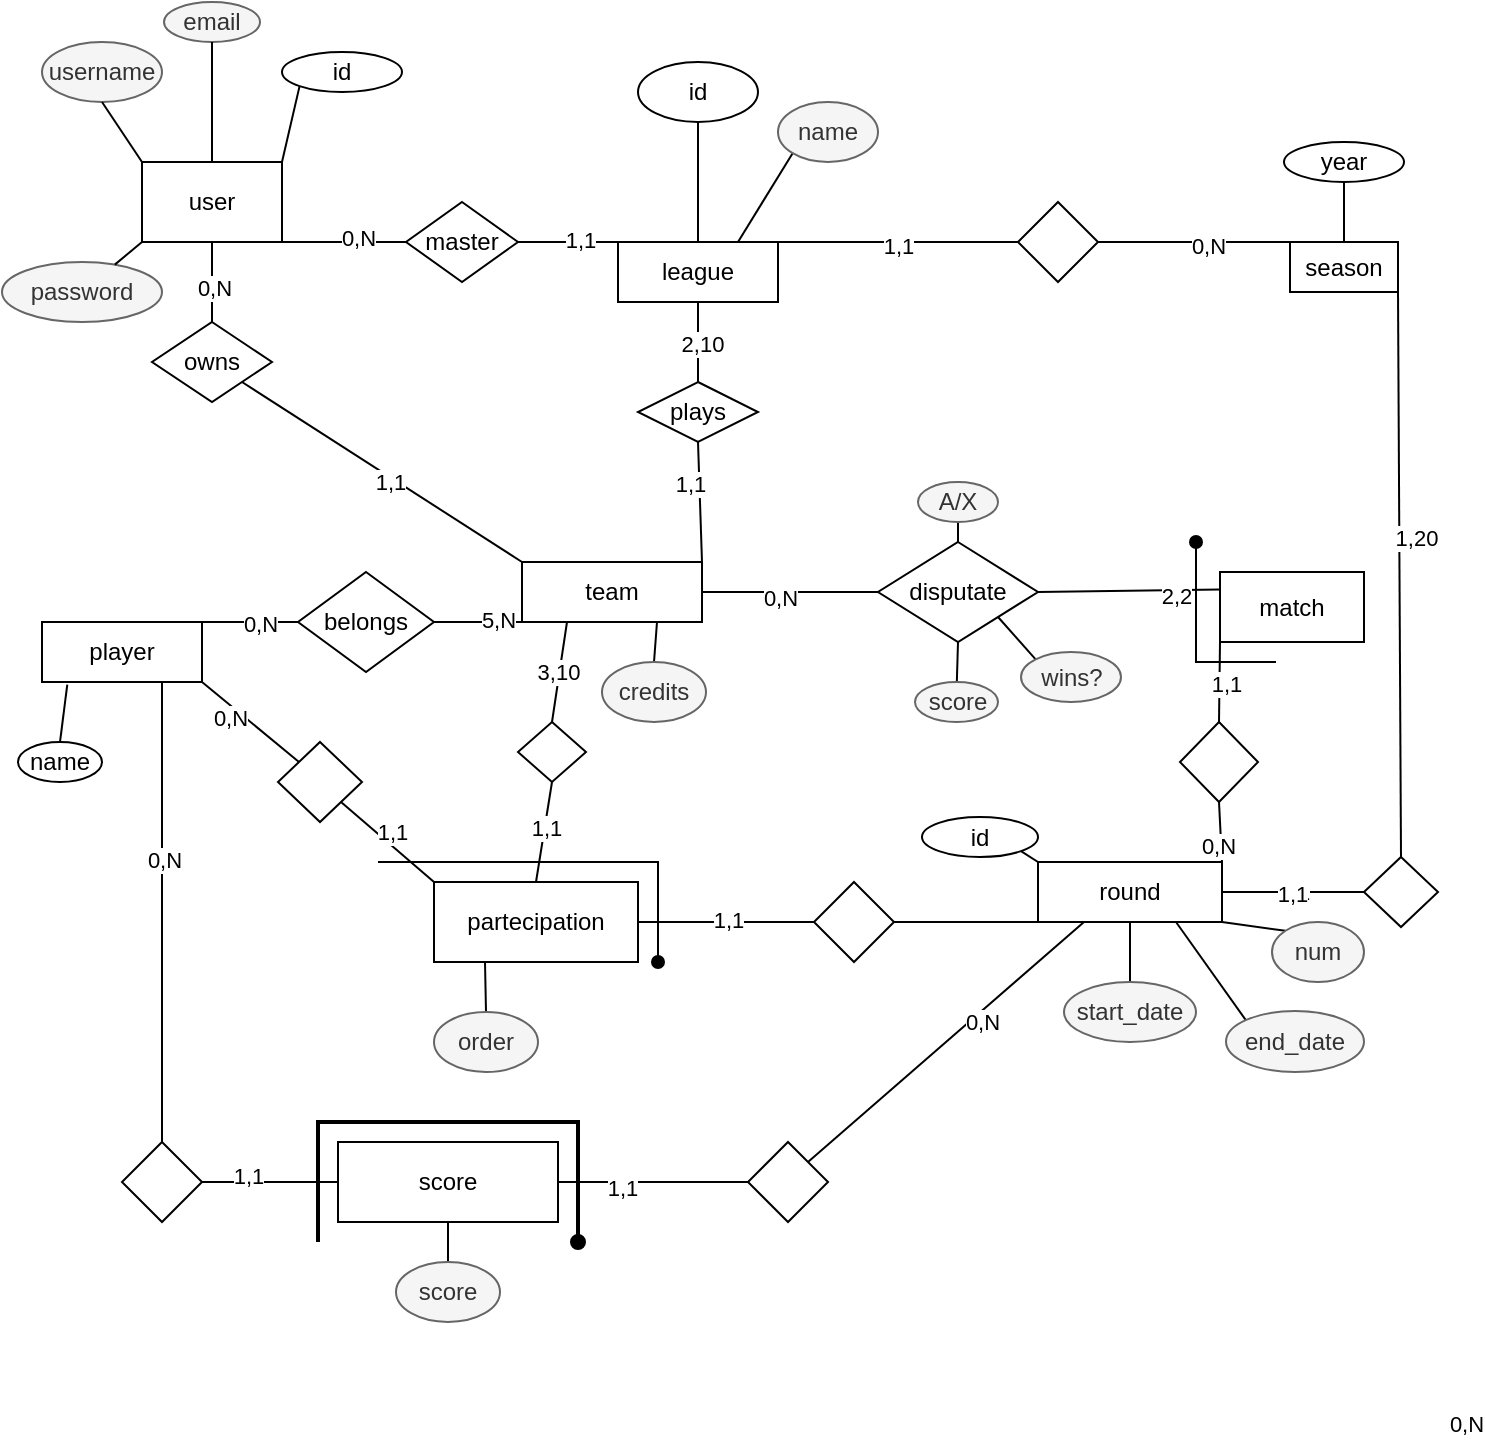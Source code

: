 <mxfile version="20.5.3" type="embed"><diagram name="Page-1" id="W3K2XkLJ724ttI-3y9i6"><mxGraphModel dx="760" dy="687" grid="1" gridSize="10" guides="1" tooltips="1" connect="1" arrows="1" fold="1" page="1" pageScale="1" pageWidth="850" pageHeight="1100" math="0" shadow="0"><root><mxCell id="0"/><mxCell id="1" parent="0"/><mxCell id="0k3YlaqSM5i2ioF7Ne2N-14" value="user" style="rounded=0;whiteSpace=wrap;html=1;" parent="1" vertex="1"><mxGeometry x="102" y="270" width="70" height="40" as="geometry"/></mxCell><mxCell id="0k3YlaqSM5i2ioF7Ne2N-60" style="rounded=0;orthogonalLoop=1;jettySize=auto;html=1;exitX=0.75;exitY=0;exitDx=0;exitDy=0;entryX=0;entryY=1;entryDx=0;entryDy=0;endArrow=none;endFill=0;" parent="1" source="0k3YlaqSM5i2ioF7Ne2N-16" target="0k3YlaqSM5i2ioF7Ne2N-59" edge="1"><mxGeometry relative="1" as="geometry"/></mxCell><mxCell id="51aXv0iK2E-C18hT-EF_-11" style="rounded=0;orthogonalLoop=1;jettySize=auto;html=1;exitX=1;exitY=0;exitDx=0;exitDy=0;entryX=0;entryY=0.5;entryDx=0;entryDy=0;endArrow=none;endFill=0;" parent="1" source="0k3YlaqSM5i2ioF7Ne2N-16" target="51aXv0iK2E-C18hT-EF_-8" edge="1"><mxGeometry relative="1" as="geometry"/></mxCell><mxCell id="51aXv0iK2E-C18hT-EF_-12" value="1,1" style="edgeLabel;html=1;align=center;verticalAlign=middle;resizable=0;points=[];" parent="51aXv0iK2E-C18hT-EF_-11" vertex="1" connectable="0"><mxGeometry x="0.003" y="-2" relative="1" as="geometry"><mxPoint as="offset"/></mxGeometry></mxCell><mxCell id="0k3YlaqSM5i2ioF7Ne2N-16" value="league" style="rounded=0;whiteSpace=wrap;html=1;" parent="1" vertex="1"><mxGeometry x="340" y="310" width="80" height="30" as="geometry"/></mxCell><mxCell id="0k3YlaqSM5i2ioF7Ne2N-17" value="username" style="ellipse;whiteSpace=wrap;html=1;fillColor=#f5f5f5;fontColor=#333333;strokeColor=#666666;" parent="1" vertex="1"><mxGeometry x="52" y="210" width="60" height="30" as="geometry"/></mxCell><mxCell id="0k3YlaqSM5i2ioF7Ne2N-19" value="" style="endArrow=none;html=1;rounded=0;exitX=0;exitY=0;exitDx=0;exitDy=0;entryX=0.5;entryY=1;entryDx=0;entryDy=0;" parent="1" source="0k3YlaqSM5i2ioF7Ne2N-14" target="0k3YlaqSM5i2ioF7Ne2N-17" edge="1"><mxGeometry width="50" height="50" relative="1" as="geometry"><mxPoint x="532" y="310" as="sourcePoint"/><mxPoint x="582" y="260" as="targetPoint"/></mxGeometry></mxCell><mxCell id="0k3YlaqSM5i2ioF7Ne2N-20" value="email" style="ellipse;whiteSpace=wrap;html=1;fillColor=#f5f5f5;fontColor=#333333;strokeColor=#666666;" parent="1" vertex="1"><mxGeometry x="113" y="190" width="48" height="20" as="geometry"/></mxCell><mxCell id="0k3YlaqSM5i2ioF7Ne2N-21" value="" style="endArrow=none;html=1;rounded=0;entryX=0.5;entryY=1;entryDx=0;entryDy=0;exitX=0.5;exitY=0;exitDx=0;exitDy=0;" parent="1" source="0k3YlaqSM5i2ioF7Ne2N-14" target="0k3YlaqSM5i2ioF7Ne2N-20" edge="1"><mxGeometry width="50" height="50" relative="1" as="geometry"><mxPoint x="682" y="380" as="sourcePoint"/><mxPoint x="672" y="360" as="targetPoint"/></mxGeometry></mxCell><mxCell id="0k3YlaqSM5i2ioF7Ne2N-22" value="password" style="ellipse;whiteSpace=wrap;html=1;fillColor=#f5f5f5;fontColor=#333333;strokeColor=#666666;" parent="1" vertex="1"><mxGeometry x="32" y="320" width="80" height="30" as="geometry"/></mxCell><mxCell id="0k3YlaqSM5i2ioF7Ne2N-23" value="" style="endArrow=none;html=1;rounded=0;entryX=0;entryY=1;entryDx=0;entryDy=0;" parent="1" source="0k3YlaqSM5i2ioF7Ne2N-22" target="0k3YlaqSM5i2ioF7Ne2N-14" edge="1"><mxGeometry width="50" height="50" relative="1" as="geometry"><mxPoint x="532" y="330" as="sourcePoint"/><mxPoint x="582" y="260" as="targetPoint"/></mxGeometry></mxCell><mxCell id="0k3YlaqSM5i2ioF7Ne2N-24" value="id" style="ellipse;whiteSpace=wrap;html=1;" parent="1" vertex="1"><mxGeometry x="172" y="215" width="60" height="20" as="geometry"/></mxCell><mxCell id="0k3YlaqSM5i2ioF7Ne2N-25" value="" style="endArrow=none;html=1;rounded=0;entryX=0;entryY=1;entryDx=0;entryDy=0;exitX=1;exitY=0;exitDx=0;exitDy=0;" parent="1" source="0k3YlaqSM5i2ioF7Ne2N-14" target="0k3YlaqSM5i2ioF7Ne2N-24" edge="1"><mxGeometry width="50" height="50" relative="1" as="geometry"><mxPoint x="210" y="270" as="sourcePoint"/><mxPoint x="582" y="260" as="targetPoint"/></mxGeometry></mxCell><mxCell id="0k3YlaqSM5i2ioF7Ne2N-26" value="id" style="ellipse;whiteSpace=wrap;html=1;" parent="1" vertex="1"><mxGeometry x="350" y="220" width="60" height="30" as="geometry"/></mxCell><mxCell id="0k3YlaqSM5i2ioF7Ne2N-27" value="" style="endArrow=none;html=1;rounded=0;exitX=0.5;exitY=0;exitDx=0;exitDy=0;entryX=0.5;entryY=1;entryDx=0;entryDy=0;" parent="1" source="0k3YlaqSM5i2ioF7Ne2N-16" target="0k3YlaqSM5i2ioF7Ne2N-26" edge="1"><mxGeometry width="50" height="50" relative="1" as="geometry"><mxPoint x="532" y="310" as="sourcePoint"/><mxPoint x="582" y="260" as="targetPoint"/></mxGeometry></mxCell><mxCell id="0k3YlaqSM5i2ioF7Ne2N-28" value="master" style="rhombus;whiteSpace=wrap;html=1;" parent="1" vertex="1"><mxGeometry x="234" y="290" width="56" height="40" as="geometry"/></mxCell><mxCell id="0k3YlaqSM5i2ioF7Ne2N-29" value="" style="endArrow=none;html=1;rounded=0;exitX=0;exitY=0;exitDx=0;exitDy=0;entryX=1;entryY=0.5;entryDx=0;entryDy=0;" parent="1" source="0k3YlaqSM5i2ioF7Ne2N-16" target="0k3YlaqSM5i2ioF7Ne2N-28" edge="1"><mxGeometry width="50" height="50" relative="1" as="geometry"><mxPoint x="442" y="310" as="sourcePoint"/><mxPoint x="300" y="315" as="targetPoint"/></mxGeometry></mxCell><mxCell id="0k3YlaqSM5i2ioF7Ne2N-30" value="1,1" style="edgeLabel;html=1;align=center;verticalAlign=middle;resizable=0;points=[];" parent="0k3YlaqSM5i2ioF7Ne2N-29" vertex="1" connectable="0"><mxGeometry x="-0.237" y="-1" relative="1" as="geometry"><mxPoint as="offset"/></mxGeometry></mxCell><mxCell id="0k3YlaqSM5i2ioF7Ne2N-31" value="" style="endArrow=none;html=1;rounded=0;entryX=0;entryY=0.5;entryDx=0;entryDy=0;exitX=1;exitY=1;exitDx=0;exitDy=0;" parent="1" source="0k3YlaqSM5i2ioF7Ne2N-14" target="0k3YlaqSM5i2ioF7Ne2N-28" edge="1"><mxGeometry width="50" height="50" relative="1" as="geometry"><mxPoint x="612" y="380" as="sourcePoint"/><mxPoint x="492" y="260" as="targetPoint"/></mxGeometry></mxCell><mxCell id="0k3YlaqSM5i2ioF7Ne2N-32" value="0,N" style="edgeLabel;html=1;align=center;verticalAlign=middle;resizable=0;points=[];" parent="0k3YlaqSM5i2ioF7Ne2N-31" vertex="1" connectable="0"><mxGeometry x="0.229" y="2" relative="1" as="geometry"><mxPoint as="offset"/></mxGeometry></mxCell><mxCell id="0k3YlaqSM5i2ioF7Ne2N-34" value="owns" style="rhombus;whiteSpace=wrap;html=1;" parent="1" vertex="1"><mxGeometry x="107" y="350" width="60" height="40" as="geometry"/></mxCell><mxCell id="0k3YlaqSM5i2ioF7Ne2N-36" value="" style="endArrow=none;html=1;rounded=0;exitX=0.5;exitY=0;exitDx=0;exitDy=0;entryX=0.5;entryY=1;entryDx=0;entryDy=0;" parent="1" source="0k3YlaqSM5i2ioF7Ne2N-34" target="0k3YlaqSM5i2ioF7Ne2N-14" edge="1"><mxGeometry width="50" height="50" relative="1" as="geometry"><mxPoint x="442" y="310" as="sourcePoint"/><mxPoint x="492" y="260" as="targetPoint"/></mxGeometry></mxCell><mxCell id="0k3YlaqSM5i2ioF7Ne2N-38" value="0,N" style="edgeLabel;html=1;align=center;verticalAlign=middle;resizable=0;points=[];" parent="0k3YlaqSM5i2ioF7Ne2N-36" vertex="1" connectable="0"><mxGeometry x="-0.152" y="-1" relative="1" as="geometry"><mxPoint as="offset"/></mxGeometry></mxCell><mxCell id="0k3YlaqSM5i2ioF7Ne2N-48" style="rounded=0;orthogonalLoop=1;jettySize=auto;html=1;exitX=0;exitY=1;exitDx=0;exitDy=0;entryX=1;entryY=0.5;entryDx=0;entryDy=0;endArrow=none;endFill=0;" parent="1" source="0k3YlaqSM5i2ioF7Ne2N-39" target="0k3YlaqSM5i2ioF7Ne2N-45" edge="1"><mxGeometry relative="1" as="geometry"/></mxCell><mxCell id="0k3YlaqSM5i2ioF7Ne2N-49" value="5,N" style="edgeLabel;html=1;align=center;verticalAlign=middle;resizable=0;points=[];" parent="0k3YlaqSM5i2ioF7Ne2N-48" vertex="1" connectable="0"><mxGeometry x="-0.431" y="-1" relative="1" as="geometry"><mxPoint as="offset"/></mxGeometry></mxCell><mxCell id="0k3YlaqSM5i2ioF7Ne2N-53" style="rounded=0;orthogonalLoop=1;jettySize=auto;html=1;exitX=1;exitY=0;exitDx=0;exitDy=0;entryX=0.5;entryY=1;entryDx=0;entryDy=0;endArrow=none;endFill=0;" parent="1" source="0k3YlaqSM5i2ioF7Ne2N-39" target="0k3YlaqSM5i2ioF7Ne2N-52" edge="1"><mxGeometry relative="1" as="geometry"/></mxCell><mxCell id="0k3YlaqSM5i2ioF7Ne2N-54" value="1,1" style="edgeLabel;html=1;align=center;verticalAlign=middle;resizable=0;points=[];" parent="0k3YlaqSM5i2ioF7Ne2N-53" vertex="1" connectable="0"><mxGeometry x="0.323" y="5" relative="1" as="geometry"><mxPoint as="offset"/></mxGeometry></mxCell><mxCell id="0k3YlaqSM5i2ioF7Ne2N-90" style="rounded=0;orthogonalLoop=1;jettySize=auto;html=1;exitX=1;exitY=0.5;exitDx=0;exitDy=0;entryX=0;entryY=0.5;entryDx=0;entryDy=0;endArrow=none;endFill=0;" parent="1" source="0k3YlaqSM5i2ioF7Ne2N-39" target="0k3YlaqSM5i2ioF7Ne2N-89" edge="1"><mxGeometry relative="1" as="geometry"/></mxCell><mxCell id="0k3YlaqSM5i2ioF7Ne2N-93" value="0,N" style="edgeLabel;html=1;align=center;verticalAlign=middle;resizable=0;points=[];" parent="0k3YlaqSM5i2ioF7Ne2N-90" vertex="1" connectable="0"><mxGeometry x="-0.108" y="-3" relative="1" as="geometry"><mxPoint as="offset"/></mxGeometry></mxCell><mxCell id="0k3YlaqSM5i2ioF7Ne2N-39" value="team" style="rounded=0;whiteSpace=wrap;html=1;" parent="1" vertex="1"><mxGeometry x="292" y="470" width="90" height="30" as="geometry"/></mxCell><mxCell id="0k3YlaqSM5i2ioF7Ne2N-41" style="rounded=0;orthogonalLoop=1;jettySize=auto;html=1;exitX=1;exitY=1;exitDx=0;exitDy=0;entryX=0;entryY=0;entryDx=0;entryDy=0;endArrow=none;endFill=0;" parent="1" source="0k3YlaqSM5i2ioF7Ne2N-34" target="0k3YlaqSM5i2ioF7Ne2N-39" edge="1"><mxGeometry relative="1" as="geometry"/></mxCell><mxCell id="XBQzfGObYNGPcjXmQbU3-1" value="1,1" style="edgeLabel;html=1;align=center;verticalAlign=middle;resizable=0;points=[];" parent="0k3YlaqSM5i2ioF7Ne2N-41" vertex="1" connectable="0"><mxGeometry x="0.065" y="-2" relative="1" as="geometry"><mxPoint as="offset"/></mxGeometry></mxCell><mxCell id="0k3YlaqSM5i2ioF7Ne2N-46" style="rounded=0;orthogonalLoop=1;jettySize=auto;html=1;exitX=1;exitY=0;exitDx=0;exitDy=0;entryX=0;entryY=0.5;entryDx=0;entryDy=0;endArrow=none;endFill=0;" parent="1" source="0k3YlaqSM5i2ioF7Ne2N-42" target="0k3YlaqSM5i2ioF7Ne2N-45" edge="1"><mxGeometry relative="1" as="geometry"/></mxCell><mxCell id="0k3YlaqSM5i2ioF7Ne2N-47" value="0,N" style="edgeLabel;html=1;align=center;verticalAlign=middle;resizable=0;points=[];" parent="0k3YlaqSM5i2ioF7Ne2N-46" vertex="1" connectable="0"><mxGeometry x="0.189" y="-1" relative="1" as="geometry"><mxPoint as="offset"/></mxGeometry></mxCell><mxCell id="0k3YlaqSM5i2ioF7Ne2N-42" value="player" style="rounded=0;whiteSpace=wrap;html=1;" parent="1" vertex="1"><mxGeometry x="52" y="500" width="80" height="30" as="geometry"/></mxCell><mxCell id="0k3YlaqSM5i2ioF7Ne2N-43" value="name" style="ellipse;whiteSpace=wrap;html=1;fontColor=#000000;fillColor=#FFFFFF;" parent="1" vertex="1"><mxGeometry x="40" y="560" width="42" height="20" as="geometry"/></mxCell><mxCell id="0k3YlaqSM5i2ioF7Ne2N-44" style="rounded=0;orthogonalLoop=1;jettySize=auto;html=1;exitX=0.5;exitY=0;exitDx=0;exitDy=0;entryX=0.158;entryY=1.043;entryDx=0;entryDy=0;entryPerimeter=0;endArrow=none;endFill=0;" parent="1" source="0k3YlaqSM5i2ioF7Ne2N-43" target="0k3YlaqSM5i2ioF7Ne2N-42" edge="1"><mxGeometry relative="1" as="geometry"/></mxCell><mxCell id="0k3YlaqSM5i2ioF7Ne2N-45" value="belongs" style="rhombus;whiteSpace=wrap;html=1;" parent="1" vertex="1"><mxGeometry x="180" y="475" width="68" height="50" as="geometry"/></mxCell><mxCell id="0k3YlaqSM5i2ioF7Ne2N-55" style="rounded=0;orthogonalLoop=1;jettySize=auto;html=1;exitX=0.5;exitY=0;exitDx=0;exitDy=0;entryX=0.5;entryY=1;entryDx=0;entryDy=0;endArrow=none;endFill=0;" parent="1" source="0k3YlaqSM5i2ioF7Ne2N-52" target="0k3YlaqSM5i2ioF7Ne2N-16" edge="1"><mxGeometry relative="1" as="geometry"/></mxCell><mxCell id="0k3YlaqSM5i2ioF7Ne2N-56" value="2,10" style="edgeLabel;html=1;align=center;verticalAlign=middle;resizable=0;points=[];" parent="0k3YlaqSM5i2ioF7Ne2N-55" vertex="1" connectable="0"><mxGeometry x="-0.028" y="-2" relative="1" as="geometry"><mxPoint as="offset"/></mxGeometry></mxCell><mxCell id="0k3YlaqSM5i2ioF7Ne2N-52" value="plays" style="rhombus;whiteSpace=wrap;html=1;" parent="1" vertex="1"><mxGeometry x="350" y="380" width="60" height="30" as="geometry"/></mxCell><mxCell id="0k3YlaqSM5i2ioF7Ne2N-59" value="name" style="ellipse;whiteSpace=wrap;html=1;fillColor=#f5f5f5;strokeColor=#666666;fontColor=#333333;" parent="1" vertex="1"><mxGeometry x="420" y="240" width="50" height="30" as="geometry"/></mxCell><mxCell id="0k3YlaqSM5i2ioF7Ne2N-64" style="rounded=0;orthogonalLoop=1;jettySize=auto;html=1;exitX=0;exitY=0;exitDx=0;exitDy=0;entryX=1;entryY=1;entryDx=0;entryDy=0;endArrow=none;endFill=0;" parent="1" source="0k3YlaqSM5i2ioF7Ne2N-62" target="0k3YlaqSM5i2ioF7Ne2N-63" edge="1"><mxGeometry relative="1" as="geometry"/></mxCell><mxCell id="0k3YlaqSM5i2ioF7Ne2N-66" style="rounded=0;orthogonalLoop=1;jettySize=auto;html=1;exitX=0.5;exitY=1;exitDx=0;exitDy=0;entryX=0.5;entryY=0;entryDx=0;entryDy=0;endArrow=none;endFill=0;" parent="1" source="0k3YlaqSM5i2ioF7Ne2N-62" target="0k3YlaqSM5i2ioF7Ne2N-65" edge="1"><mxGeometry relative="1" as="geometry"/></mxCell><mxCell id="0k3YlaqSM5i2ioF7Ne2N-96" style="rounded=0;orthogonalLoop=1;jettySize=auto;html=1;exitX=1;exitY=0;exitDx=0;exitDy=0;entryX=0.5;entryY=1;entryDx=0;entryDy=0;endArrow=none;endFill=0;" parent="1" source="0k3YlaqSM5i2ioF7Ne2N-62" target="0k3YlaqSM5i2ioF7Ne2N-94" edge="1"><mxGeometry relative="1" as="geometry"/></mxCell><mxCell id="0k3YlaqSM5i2ioF7Ne2N-97" value="0,N" style="edgeLabel;html=1;align=center;verticalAlign=middle;resizable=0;points=[];" parent="0k3YlaqSM5i2ioF7Ne2N-96" vertex="1" connectable="0"><mxGeometry x="-0.476" y="2" relative="1" as="geometry"><mxPoint as="offset"/></mxGeometry></mxCell><mxCell id="0k3YlaqSM5i2ioF7Ne2N-62" value="round" style="rounded=0;whiteSpace=wrap;html=1;" parent="1" vertex="1"><mxGeometry x="550" y="620" width="92" height="30" as="geometry"/></mxCell><mxCell id="0k3YlaqSM5i2ioF7Ne2N-63" value="id" style="ellipse;whiteSpace=wrap;html=1;" parent="1" vertex="1"><mxGeometry x="492" y="597.5" width="58" height="20" as="geometry"/></mxCell><mxCell id="0k3YlaqSM5i2ioF7Ne2N-65" value="start_date" style="ellipse;whiteSpace=wrap;html=1;fillColor=#f5f5f5;fontColor=#333333;strokeColor=#666666;" parent="1" vertex="1"><mxGeometry x="563" y="680" width="66" height="30" as="geometry"/></mxCell><mxCell id="0k3YlaqSM5i2ioF7Ne2N-70" style="rounded=0;orthogonalLoop=1;jettySize=auto;html=1;exitX=1;exitY=0.5;exitDx=0;exitDy=0;endArrow=none;endFill=0;entryX=0;entryY=0.5;entryDx=0;entryDy=0;" parent="1" source="0k3YlaqSM5i2ioF7Ne2N-68" target="0k3YlaqSM5i2ioF7Ne2N-69" edge="1"><mxGeometry relative="1" as="geometry"><mxPoint x="380" y="650" as="targetPoint"/></mxGeometry></mxCell><mxCell id="0k3YlaqSM5i2ioF7Ne2N-72" value="1,1" style="edgeLabel;html=1;align=center;verticalAlign=middle;resizable=0;points=[];" parent="0k3YlaqSM5i2ioF7Ne2N-70" vertex="1" connectable="0"><mxGeometry x="0.026" y="1" relative="1" as="geometry"><mxPoint as="offset"/></mxGeometry></mxCell><mxCell id="0k3YlaqSM5i2ioF7Ne2N-80" style="rounded=0;orthogonalLoop=1;jettySize=auto;html=1;exitX=0.5;exitY=0;exitDx=0;exitDy=0;entryX=0.5;entryY=1;entryDx=0;entryDy=0;endArrow=none;endFill=0;" parent="1" source="0k3YlaqSM5i2ioF7Ne2N-68" target="0k3YlaqSM5i2ioF7Ne2N-79" edge="1"><mxGeometry relative="1" as="geometry"/></mxCell><mxCell id="0k3YlaqSM5i2ioF7Ne2N-83" value="1,1" style="edgeLabel;html=1;align=center;verticalAlign=middle;resizable=0;points=[];" parent="0k3YlaqSM5i2ioF7Ne2N-80" vertex="1" connectable="0"><mxGeometry x="0.103" relative="1" as="geometry"><mxPoint as="offset"/></mxGeometry></mxCell><mxCell id="0k3YlaqSM5i2ioF7Ne2N-85" style="rounded=0;orthogonalLoop=1;jettySize=auto;html=1;exitX=0.25;exitY=1;exitDx=0;exitDy=0;entryX=0.5;entryY=0;entryDx=0;entryDy=0;endArrow=none;endFill=0;" parent="1" source="0k3YlaqSM5i2ioF7Ne2N-68" target="0k3YlaqSM5i2ioF7Ne2N-84" edge="1"><mxGeometry relative="1" as="geometry"/></mxCell><mxCell id="0k3YlaqSM5i2ioF7Ne2N-68" value="partecipation" style="rounded=0;whiteSpace=wrap;html=1;" parent="1" vertex="1"><mxGeometry x="248" y="630" width="102" height="40" as="geometry"/></mxCell><mxCell id="0k3YlaqSM5i2ioF7Ne2N-71" style="rounded=0;orthogonalLoop=1;jettySize=auto;html=1;exitX=1;exitY=0.5;exitDx=0;exitDy=0;entryX=0;entryY=1;entryDx=0;entryDy=0;endArrow=none;endFill=0;" parent="1" source="0k3YlaqSM5i2ioF7Ne2N-69" target="0k3YlaqSM5i2ioF7Ne2N-62" edge="1"><mxGeometry relative="1" as="geometry"/></mxCell><mxCell id="0k3YlaqSM5i2ioF7Ne2N-73" value="0,N" style="edgeLabel;html=1;align=center;verticalAlign=middle;resizable=0;points=[];" parent="0k3YlaqSM5i2ioF7Ne2N-71" vertex="1" connectable="0"><mxGeometry x="-0.32" y="-1" relative="1" as="geometry"><mxPoint x="261" y="250" as="offset"/></mxGeometry></mxCell><mxCell id="0k3YlaqSM5i2ioF7Ne2N-69" value="" style="rhombus;whiteSpace=wrap;html=1;" parent="1" vertex="1"><mxGeometry x="438" y="630" width="40" height="40" as="geometry"/></mxCell><mxCell id="0k3YlaqSM5i2ioF7Ne2N-75" style="rounded=0;orthogonalLoop=1;jettySize=auto;html=1;exitX=1;exitY=1;exitDx=0;exitDy=0;entryX=0;entryY=0;entryDx=0;entryDy=0;endArrow=none;endFill=0;" parent="1" source="0k3YlaqSM5i2ioF7Ne2N-74" target="0k3YlaqSM5i2ioF7Ne2N-68" edge="1"><mxGeometry relative="1" as="geometry"/></mxCell><mxCell id="0k3YlaqSM5i2ioF7Ne2N-77" value="1,1" style="edgeLabel;html=1;align=center;verticalAlign=middle;resizable=0;points=[];" parent="0k3YlaqSM5i2ioF7Ne2N-75" vertex="1" connectable="0"><mxGeometry x="-0.051" y="5" relative="1" as="geometry"><mxPoint as="offset"/></mxGeometry></mxCell><mxCell id="0k3YlaqSM5i2ioF7Ne2N-76" style="rounded=0;orthogonalLoop=1;jettySize=auto;html=1;exitX=0;exitY=0;exitDx=0;exitDy=0;entryX=1;entryY=1;entryDx=0;entryDy=0;endArrow=none;endFill=0;" parent="1" source="0k3YlaqSM5i2ioF7Ne2N-74" target="0k3YlaqSM5i2ioF7Ne2N-42" edge="1"><mxGeometry relative="1" as="geometry"/></mxCell><mxCell id="0k3YlaqSM5i2ioF7Ne2N-78" value="0,N" style="edgeLabel;html=1;align=center;verticalAlign=middle;resizable=0;points=[];" parent="0k3YlaqSM5i2ioF7Ne2N-76" vertex="1" connectable="0"><mxGeometry x="0.286" y="5" relative="1" as="geometry"><mxPoint as="offset"/></mxGeometry></mxCell><mxCell id="0k3YlaqSM5i2ioF7Ne2N-74" value="" style="rhombus;whiteSpace=wrap;html=1;" parent="1" vertex="1"><mxGeometry x="170" y="560" width="42" height="40" as="geometry"/></mxCell><mxCell id="0k3YlaqSM5i2ioF7Ne2N-81" style="rounded=0;orthogonalLoop=1;jettySize=auto;html=1;exitX=0.5;exitY=0;exitDx=0;exitDy=0;entryX=0.25;entryY=1;entryDx=0;entryDy=0;endArrow=none;endFill=0;" parent="1" source="0k3YlaqSM5i2ioF7Ne2N-79" target="0k3YlaqSM5i2ioF7Ne2N-39" edge="1"><mxGeometry relative="1" as="geometry"/></mxCell><mxCell id="0k3YlaqSM5i2ioF7Ne2N-82" value="3,10" style="edgeLabel;html=1;align=center;verticalAlign=middle;resizable=0;points=[];" parent="0k3YlaqSM5i2ioF7Ne2N-81" vertex="1" connectable="0"><mxGeometry x="0.01" y="1" relative="1" as="geometry"><mxPoint as="offset"/></mxGeometry></mxCell><mxCell id="0k3YlaqSM5i2ioF7Ne2N-79" value="" style="rhombus;whiteSpace=wrap;html=1;" parent="1" vertex="1"><mxGeometry x="290" y="550" width="34" height="30" as="geometry"/></mxCell><mxCell id="0k3YlaqSM5i2ioF7Ne2N-84" value="order" style="ellipse;whiteSpace=wrap;html=1;fillColor=#f5f5f5;fontColor=#333333;strokeColor=#666666;" parent="1" vertex="1"><mxGeometry x="248" y="695" width="52" height="30" as="geometry"/></mxCell><mxCell id="0k3YlaqSM5i2ioF7Ne2N-87" value="" style="endArrow=oval;html=1;rounded=0;endFill=1;" parent="1" edge="1"><mxGeometry width="50" height="50" relative="1" as="geometry"><mxPoint x="220" y="620" as="sourcePoint"/><mxPoint x="360" y="670" as="targetPoint"/><Array as="points"><mxPoint x="360" y="620"/></Array></mxGeometry></mxCell><mxCell id="0k3YlaqSM5i2ioF7Ne2N-88" value="match" style="rounded=0;whiteSpace=wrap;html=1;" parent="1" vertex="1"><mxGeometry x="641" y="475" width="72" height="35" as="geometry"/></mxCell><mxCell id="0k3YlaqSM5i2ioF7Ne2N-91" style="rounded=0;orthogonalLoop=1;jettySize=auto;html=1;exitX=1;exitY=0.5;exitDx=0;exitDy=0;entryX=0;entryY=0.25;entryDx=0;entryDy=0;endArrow=none;endFill=0;" parent="1" source="0k3YlaqSM5i2ioF7Ne2N-89" target="0k3YlaqSM5i2ioF7Ne2N-88" edge="1"><mxGeometry relative="1" as="geometry"/></mxCell><mxCell id="0k3YlaqSM5i2ioF7Ne2N-92" value="2,2" style="edgeLabel;html=1;align=center;verticalAlign=middle;resizable=0;points=[];" parent="0k3YlaqSM5i2ioF7Ne2N-91" vertex="1" connectable="0"><mxGeometry x="0.5" y="-3" relative="1" as="geometry"><mxPoint as="offset"/></mxGeometry></mxCell><mxCell id="0k3YlaqSM5i2ioF7Ne2N-102" style="rounded=0;orthogonalLoop=1;jettySize=auto;html=1;exitX=0.5;exitY=1;exitDx=0;exitDy=0;endArrow=none;endFill=0;" parent="1" source="0k3YlaqSM5i2ioF7Ne2N-89" target="0k3YlaqSM5i2ioF7Ne2N-101" edge="1"><mxGeometry relative="1" as="geometry"/></mxCell><mxCell id="0k3YlaqSM5i2ioF7Ne2N-104" style="rounded=0;orthogonalLoop=1;jettySize=auto;html=1;exitX=0.5;exitY=0;exitDx=0;exitDy=0;entryX=0.5;entryY=1;entryDx=0;entryDy=0;endArrow=none;endFill=0;" parent="1" source="0k3YlaqSM5i2ioF7Ne2N-89" target="0k3YlaqSM5i2ioF7Ne2N-103" edge="1"><mxGeometry relative="1" as="geometry"/></mxCell><mxCell id="0k3YlaqSM5i2ioF7Ne2N-89" value="disputate" style="rhombus;whiteSpace=wrap;html=1;" parent="1" vertex="1"><mxGeometry x="470" y="460" width="80" height="50" as="geometry"/></mxCell><mxCell id="0k3YlaqSM5i2ioF7Ne2N-95" style="rounded=0;orthogonalLoop=1;jettySize=auto;html=1;exitX=0.5;exitY=0;exitDx=0;exitDy=0;entryX=0;entryY=1;entryDx=0;entryDy=0;endArrow=none;endFill=0;" parent="1" source="0k3YlaqSM5i2ioF7Ne2N-94" target="0k3YlaqSM5i2ioF7Ne2N-88" edge="1"><mxGeometry relative="1" as="geometry"/></mxCell><mxCell id="0k3YlaqSM5i2ioF7Ne2N-98" value="1,1" style="edgeLabel;html=1;align=center;verticalAlign=middle;resizable=0;points=[];" parent="0k3YlaqSM5i2ioF7Ne2N-95" vertex="1" connectable="0"><mxGeometry x="-0.025" y="-2" relative="1" as="geometry"><mxPoint x="1" as="offset"/></mxGeometry></mxCell><mxCell id="0k3YlaqSM5i2ioF7Ne2N-94" value="" style="rhombus;whiteSpace=wrap;html=1;" parent="1" vertex="1"><mxGeometry x="621" y="550" width="39" height="40" as="geometry"/></mxCell><mxCell id="0k3YlaqSM5i2ioF7Ne2N-99" value="" style="endArrow=oval;html=1;rounded=0;endFill=1;" parent="1" edge="1"><mxGeometry width="50" height="50" relative="1" as="geometry"><mxPoint x="669" y="520" as="sourcePoint"/><mxPoint x="629" y="460" as="targetPoint"/><Array as="points"><mxPoint x="629" y="520"/></Array></mxGeometry></mxCell><mxCell id="0k3YlaqSM5i2ioF7Ne2N-101" value="score" style="ellipse;whiteSpace=wrap;html=1;fillColor=#f5f5f5;fontColor=#333333;strokeColor=#666666;" parent="1" vertex="1"><mxGeometry x="488.5" y="530" width="41.5" height="20" as="geometry"/></mxCell><mxCell id="0k3YlaqSM5i2ioF7Ne2N-103" value="A/X" style="ellipse;whiteSpace=wrap;html=1;fillColor=#f5f5f5;fontColor=#333333;strokeColor=#666666;" parent="1" vertex="1"><mxGeometry x="490" y="430" width="40" height="20" as="geometry"/></mxCell><mxCell id="0k3YlaqSM5i2ioF7Ne2N-108" style="rounded=0;orthogonalLoop=1;jettySize=auto;html=1;exitX=0;exitY=0;exitDx=0;exitDy=0;entryX=1;entryY=1;entryDx=0;entryDy=0;endArrow=none;endFill=0;" parent="1" source="0k3YlaqSM5i2ioF7Ne2N-107" target="0k3YlaqSM5i2ioF7Ne2N-89" edge="1"><mxGeometry relative="1" as="geometry"/></mxCell><mxCell id="0k3YlaqSM5i2ioF7Ne2N-107" value="wins?" style="ellipse;whiteSpace=wrap;html=1;fillColor=#f5f5f5;fontColor=#333333;strokeColor=#666666;" parent="1" vertex="1"><mxGeometry x="541.5" y="515" width="50" height="25" as="geometry"/></mxCell><mxCell id="0k3YlaqSM5i2ioF7Ne2N-111" style="rounded=0;orthogonalLoop=1;jettySize=auto;html=1;exitX=0;exitY=0;exitDx=0;exitDy=0;entryX=1;entryY=1;entryDx=0;entryDy=0;endArrow=none;endFill=0;" parent="1" source="0k3YlaqSM5i2ioF7Ne2N-109" target="0k3YlaqSM5i2ioF7Ne2N-62" edge="1"><mxGeometry relative="1" as="geometry"/></mxCell><mxCell id="0k3YlaqSM5i2ioF7Ne2N-109" value="num" style="ellipse;whiteSpace=wrap;html=1;fillColor=#f5f5f5;fontColor=#333333;strokeColor=#666666;" parent="1" vertex="1"><mxGeometry x="667" y="650" width="46" height="30" as="geometry"/></mxCell><mxCell id="pE3ep6y7l_85vlBy4X_p-2" style="rounded=0;orthogonalLoop=1;jettySize=auto;html=1;exitX=0.5;exitY=0;exitDx=0;exitDy=0;entryX=0.75;entryY=1;entryDx=0;entryDy=0;endArrow=none;endFill=0;" parent="1" source="pE3ep6y7l_85vlBy4X_p-1" target="0k3YlaqSM5i2ioF7Ne2N-39" edge="1"><mxGeometry relative="1" as="geometry"/></mxCell><mxCell id="pE3ep6y7l_85vlBy4X_p-1" value="credits" style="ellipse;whiteSpace=wrap;html=1;fillColor=#f5f5f5;fontColor=#333333;strokeColor=#666666;" parent="1" vertex="1"><mxGeometry x="332" y="520" width="52" height="30" as="geometry"/></mxCell><mxCell id="51aXv0iK2E-C18hT-EF_-7" style="rounded=0;orthogonalLoop=1;jettySize=auto;html=1;exitX=0.5;exitY=0;exitDx=0;exitDy=0;entryX=0.5;entryY=0;entryDx=0;entryDy=0;endArrow=none;endFill=0;" parent="1" source="51aXv0iK2E-C18hT-EF_-5" target="51aXv0iK2E-C18hT-EF_-6" edge="1"><mxGeometry relative="1" as="geometry"/></mxCell><mxCell id="51aXv0iK2E-C18hT-EF_-16" style="rounded=0;orthogonalLoop=1;jettySize=auto;html=1;exitX=1;exitY=1;exitDx=0;exitDy=0;entryX=0.5;entryY=0;entryDx=0;entryDy=0;endArrow=none;endFill=0;" parent="1" source="51aXv0iK2E-C18hT-EF_-5" target="51aXv0iK2E-C18hT-EF_-14" edge="1"><mxGeometry relative="1" as="geometry"/></mxCell><mxCell id="51aXv0iK2E-C18hT-EF_-18" value="1,20" style="edgeLabel;html=1;align=center;verticalAlign=middle;resizable=0;points=[];" parent="51aXv0iK2E-C18hT-EF_-16" vertex="1" connectable="0"><mxGeometry x="-0.134" y="8" relative="1" as="geometry"><mxPoint as="offset"/></mxGeometry></mxCell><mxCell id="51aXv0iK2E-C18hT-EF_-5" value="season" style="rounded=0;whiteSpace=wrap;html=1;" parent="1" vertex="1"><mxGeometry x="676" y="310" width="54" height="25" as="geometry"/></mxCell><mxCell id="51aXv0iK2E-C18hT-EF_-6" value="year" style="ellipse;whiteSpace=wrap;html=1;" parent="1" vertex="1"><mxGeometry x="673" y="260" width="60" height="20" as="geometry"/></mxCell><mxCell id="51aXv0iK2E-C18hT-EF_-9" style="rounded=0;orthogonalLoop=1;jettySize=auto;html=1;exitX=1;exitY=0.5;exitDx=0;exitDy=0;entryX=0;entryY=0;entryDx=0;entryDy=0;endArrow=none;endFill=0;" parent="1" source="51aXv0iK2E-C18hT-EF_-8" target="51aXv0iK2E-C18hT-EF_-5" edge="1"><mxGeometry relative="1" as="geometry"/></mxCell><mxCell id="51aXv0iK2E-C18hT-EF_-13" value="0,N" style="edgeLabel;html=1;align=center;verticalAlign=middle;resizable=0;points=[];" parent="51aXv0iK2E-C18hT-EF_-9" vertex="1" connectable="0"><mxGeometry x="0.131" y="-2" relative="1" as="geometry"><mxPoint as="offset"/></mxGeometry></mxCell><mxCell id="51aXv0iK2E-C18hT-EF_-8" value="" style="rhombus;whiteSpace=wrap;html=1;" parent="1" vertex="1"><mxGeometry x="540" y="290" width="40" height="40" as="geometry"/></mxCell><mxCell id="51aXv0iK2E-C18hT-EF_-15" value="1,1" style="rounded=0;orthogonalLoop=1;jettySize=auto;html=1;exitX=0;exitY=0.5;exitDx=0;exitDy=0;entryX=1;entryY=0.5;entryDx=0;entryDy=0;endArrow=none;endFill=0;" parent="1" source="51aXv0iK2E-C18hT-EF_-14" target="0k3YlaqSM5i2ioF7Ne2N-62" edge="1"><mxGeometry relative="1" as="geometry"/></mxCell><mxCell id="51aXv0iK2E-C18hT-EF_-19" value="1,1" style="edgeLabel;html=1;align=center;verticalAlign=middle;resizable=0;points=[];" parent="51aXv0iK2E-C18hT-EF_-15" vertex="1" connectable="0"><mxGeometry x="0.005" y="1" relative="1" as="geometry"><mxPoint x="-1" as="offset"/></mxGeometry></mxCell><mxCell id="51aXv0iK2E-C18hT-EF_-14" value="" style="rhombus;whiteSpace=wrap;html=1;" parent="1" vertex="1"><mxGeometry x="713" y="617.5" width="37" height="35" as="geometry"/></mxCell><mxCell id="9" style="edgeStyle=none;rounded=0;orthogonalLoop=1;jettySize=auto;html=1;exitX=1;exitY=0.5;exitDx=0;exitDy=0;entryX=0;entryY=0.5;entryDx=0;entryDy=0;endArrow=none;endFill=0;" parent="1" source="2" target="8" edge="1"><mxGeometry relative="1" as="geometry"/></mxCell><mxCell id="11" value="1,1" style="edgeLabel;html=1;align=center;verticalAlign=middle;resizable=0;points=[];" parent="9" vertex="1" connectable="0"><mxGeometry x="-0.326" y="-3" relative="1" as="geometry"><mxPoint as="offset"/></mxGeometry></mxCell><mxCell id="16" value="" style="edgeStyle=none;rounded=0;orthogonalLoop=1;jettySize=auto;html=1;endArrow=none;endFill=0;" parent="1" source="2" target="3" edge="1"><mxGeometry relative="1" as="geometry"/></mxCell><mxCell id="2" value="score" style="rounded=0;whiteSpace=wrap;html=1;" parent="1" vertex="1"><mxGeometry x="200" y="760" width="110" height="40" as="geometry"/></mxCell><mxCell id="4" style="rounded=0;orthogonalLoop=1;jettySize=auto;html=1;exitX=1;exitY=0.5;exitDx=0;exitDy=0;entryX=0;entryY=0.5;entryDx=0;entryDy=0;endArrow=none;endFill=0;" parent="1" source="3" target="2" edge="1"><mxGeometry relative="1" as="geometry"/></mxCell><mxCell id="7" value="1,1" style="edgeLabel;html=1;align=center;verticalAlign=middle;resizable=0;points=[];" parent="4" vertex="1" connectable="0"><mxGeometry x="-0.324" y="3" relative="1" as="geometry"><mxPoint as="offset"/></mxGeometry></mxCell><mxCell id="5" style="edgeStyle=none;rounded=0;orthogonalLoop=1;jettySize=auto;html=1;exitX=0.5;exitY=0;exitDx=0;exitDy=0;entryX=0.75;entryY=1;entryDx=0;entryDy=0;endArrow=none;endFill=0;" parent="1" source="3" target="0k3YlaqSM5i2ioF7Ne2N-42" edge="1"><mxGeometry relative="1" as="geometry"/></mxCell><mxCell id="6" value="0,N" style="edgeLabel;html=1;align=center;verticalAlign=middle;resizable=0;points=[];" parent="5" vertex="1" connectable="0"><mxGeometry x="0.226" y="-1" relative="1" as="geometry"><mxPoint as="offset"/></mxGeometry></mxCell><mxCell id="3" value="" style="rhombus;whiteSpace=wrap;html=1;" parent="1" vertex="1"><mxGeometry x="92" y="760" width="40" height="40" as="geometry"/></mxCell><mxCell id="10" style="edgeStyle=none;rounded=0;orthogonalLoop=1;jettySize=auto;html=1;exitX=1;exitY=0;exitDx=0;exitDy=0;entryX=0.25;entryY=1;entryDx=0;entryDy=0;endArrow=none;endFill=0;" parent="1" source="8" target="0k3YlaqSM5i2ioF7Ne2N-62" edge="1"><mxGeometry relative="1" as="geometry"/></mxCell><mxCell id="13" value="0,N" style="edgeLabel;html=1;align=center;verticalAlign=middle;resizable=0;points=[];" parent="10" vertex="1" connectable="0"><mxGeometry x="0.212" y="-4" relative="1" as="geometry"><mxPoint as="offset"/></mxGeometry></mxCell><mxCell id="8" value="" style="rhombus;whiteSpace=wrap;html=1;" parent="1" vertex="1"><mxGeometry x="405" y="760" width="40" height="40" as="geometry"/></mxCell><mxCell id="14" value="" style="endArrow=oval;html=1;strokeWidth=2;rounded=0;endFill=1;" parent="1" edge="1"><mxGeometry width="50" height="50" relative="1" as="geometry"><mxPoint x="190" y="810" as="sourcePoint"/><mxPoint x="320" y="810" as="targetPoint"/><Array as="points"><mxPoint x="190" y="750"/><mxPoint x="320" y="750"/></Array></mxGeometry></mxCell><mxCell id="22" style="edgeStyle=none;rounded=0;orthogonalLoop=1;jettySize=auto;html=1;exitX=0.5;exitY=0;exitDx=0;exitDy=0;entryX=0.5;entryY=1;entryDx=0;entryDy=0;endArrow=none;endFill=0;" parent="1" source="17" target="2" edge="1"><mxGeometry relative="1" as="geometry"/></mxCell><mxCell id="17" value="score" style="ellipse;whiteSpace=wrap;html=1;fillColor=#f5f5f5;fontColor=#333333;strokeColor=#666666;" parent="1" vertex="1"><mxGeometry x="229" y="820" width="52" height="30" as="geometry"/></mxCell><mxCell id="28" style="rounded=0;orthogonalLoop=1;jettySize=auto;html=1;exitX=0;exitY=0;exitDx=0;exitDy=0;entryX=0.75;entryY=1;entryDx=0;entryDy=0;endArrow=none;endFill=0;" edge="1" parent="1" source="23" target="0k3YlaqSM5i2ioF7Ne2N-62"><mxGeometry relative="1" as="geometry"/></mxCell><mxCell id="23" value="end_date" style="ellipse;whiteSpace=wrap;html=1;fillColor=#f5f5f5;fontColor=#333333;strokeColor=#666666;" vertex="1" parent="1"><mxGeometry x="644" y="694.5" width="69" height="30.5" as="geometry"/></mxCell></root></mxGraphModel></diagram></mxfile>